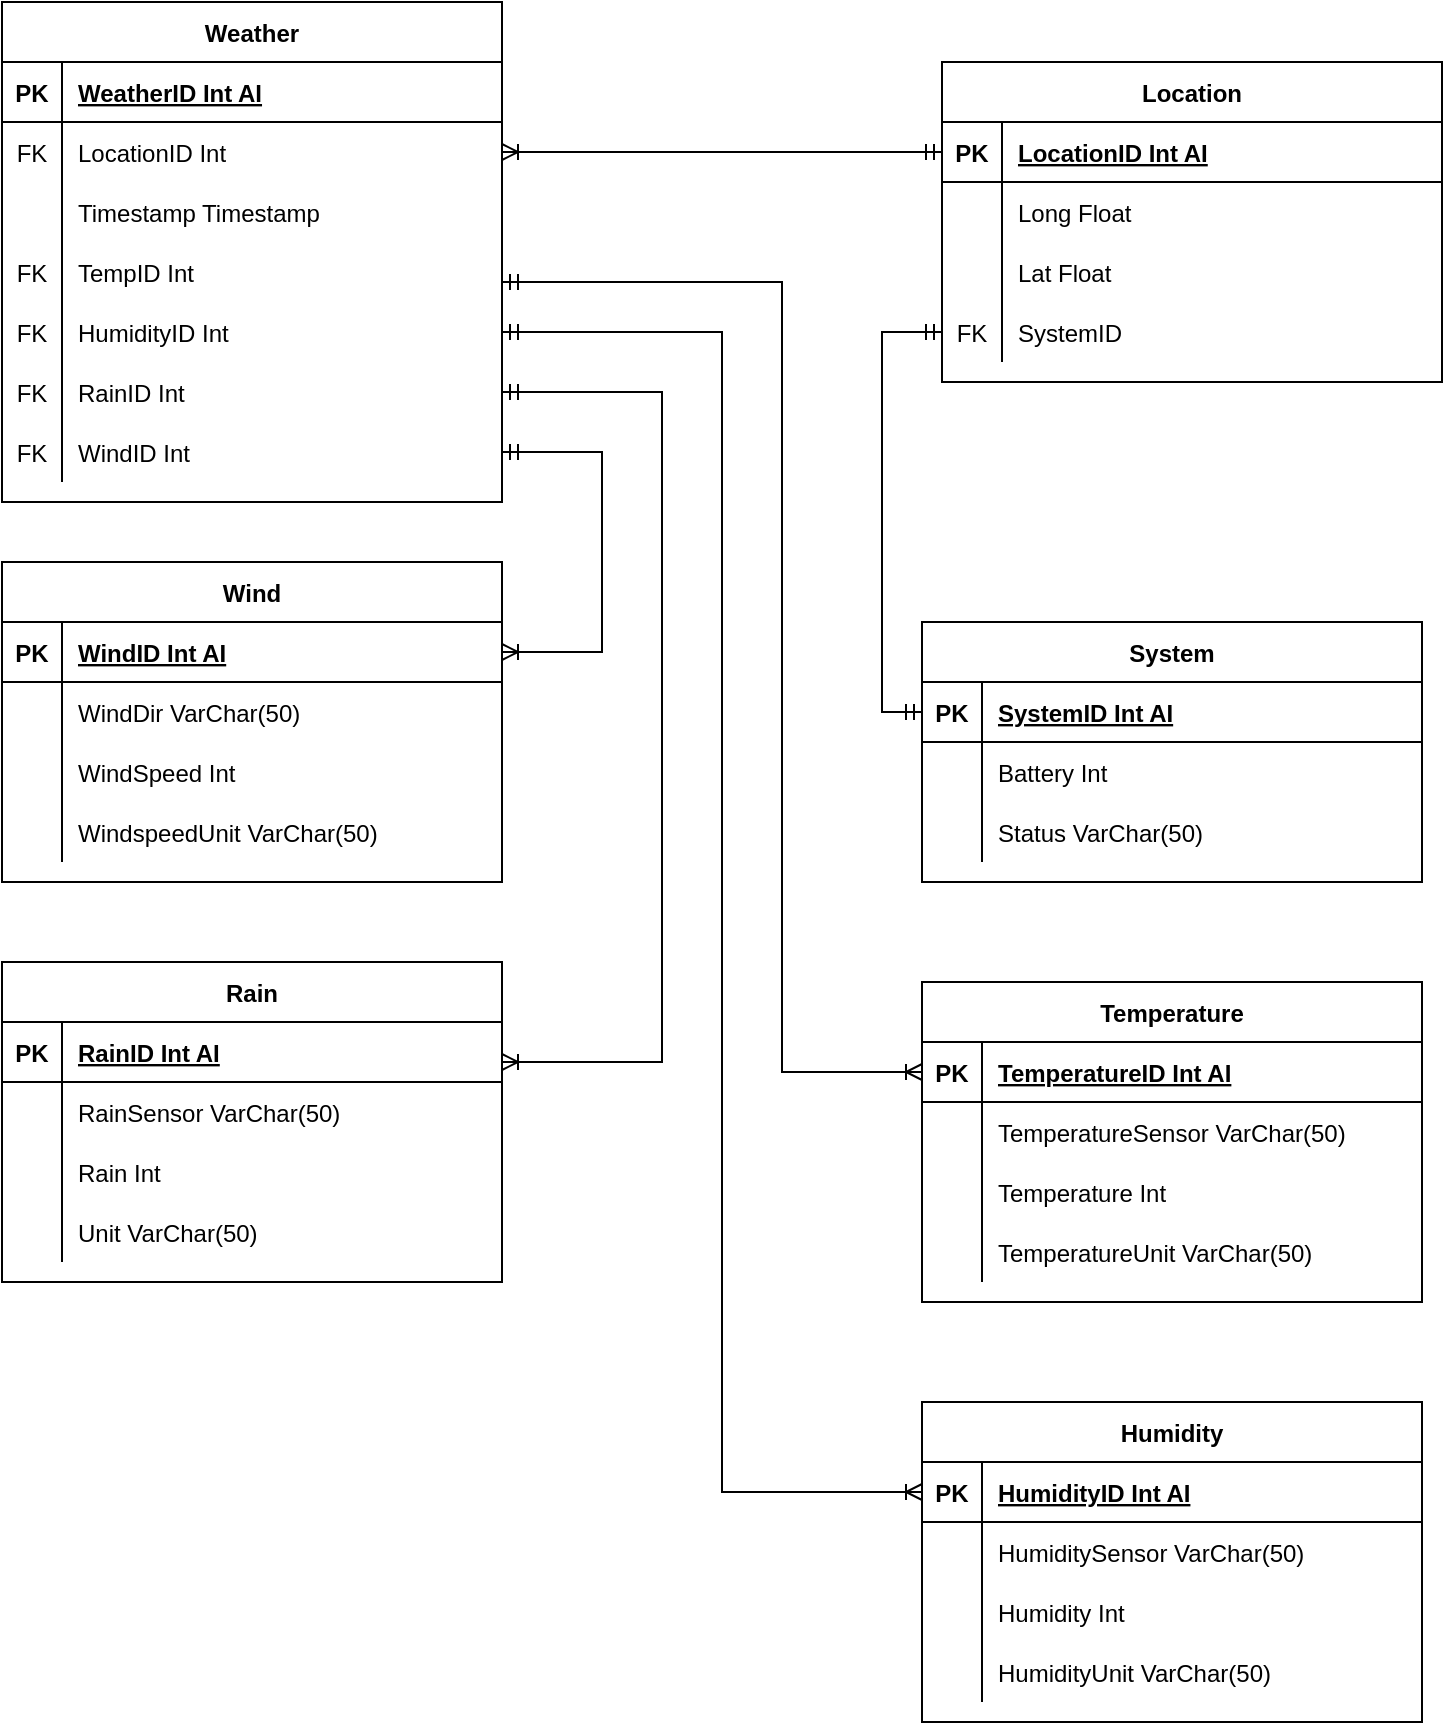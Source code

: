 <mxfile version="20.3.0" type="device"><diagram id="R2lEEEUBdFMjLlhIrx00" name="Page-1"><mxGraphModel dx="1106" dy="778" grid="1" gridSize="10" guides="1" tooltips="1" connect="1" arrows="1" fold="1" page="1" pageScale="1" pageWidth="850" pageHeight="1100" math="0" shadow="0" extFonts="Permanent Marker^https://fonts.googleapis.com/css?family=Permanent+Marker"><root><mxCell id="0"/><mxCell id="1" parent="0"/><mxCell id="PkNMrz5Moak-eaMBWYKP-92" value="" style="edgeStyle=orthogonalEdgeStyle;rounded=0;orthogonalLoop=1;jettySize=auto;html=1;startArrow=ERmandOne;startFill=0;endArrow=ERoneToMany;endFill=0;exitX=1;exitY=0.5;exitDx=0;exitDy=0;entryX=1;entryY=0.5;entryDx=0;entryDy=0;" edge="1" parent="1" source="PkNMrz5Moak-eaMBWYKP-32" target="PkNMrz5Moak-eaMBWYKP-68"><mxGeometry relative="1" as="geometry"><Array as="points"><mxPoint x="341" y="265"/><mxPoint x="341" y="365"/></Array></mxGeometry></mxCell><mxCell id="PkNMrz5Moak-eaMBWYKP-119" value="" style="edgeStyle=orthogonalEdgeStyle;rounded=0;orthogonalLoop=1;jettySize=auto;html=1;startArrow=ERmandOne;startFill=0;endArrow=ERoneToMany;endFill=0;exitX=1;exitY=0.5;exitDx=0;exitDy=0;" edge="1" parent="1" source="PkNMrz5Moak-eaMBWYKP-29" target="PkNMrz5Moak-eaMBWYKP-94"><mxGeometry relative="1" as="geometry"><Array as="points"><mxPoint x="371" y="235"/><mxPoint x="371" y="570"/></Array></mxGeometry></mxCell><mxCell id="PkNMrz5Moak-eaMBWYKP-148" value="" style="edgeStyle=orthogonalEdgeStyle;rounded=0;orthogonalLoop=1;jettySize=auto;html=1;startArrow=ERmandOne;startFill=0;endArrow=ERoneToMany;endFill=0;entryX=0;entryY=0.5;entryDx=0;entryDy=0;exitX=1;exitY=0.5;exitDx=0;exitDy=0;" edge="1" parent="1" source="PkNMrz5Moak-eaMBWYKP-26" target="PkNMrz5Moak-eaMBWYKP-124"><mxGeometry relative="1" as="geometry"><Array as="points"><mxPoint x="401" y="205"/><mxPoint x="401" y="785"/></Array></mxGeometry></mxCell><mxCell id="PkNMrz5Moak-eaMBWYKP-174" value="" style="edgeStyle=orthogonalEdgeStyle;rounded=0;orthogonalLoop=1;jettySize=auto;html=1;startArrow=ERmandOne;startFill=0;endArrow=ERoneToMany;endFill=0;entryX=0;entryY=0.5;entryDx=0;entryDy=0;" edge="1" parent="1" source="C-vyLk0tnHw3VtMMgP7b-23" target="PkNMrz5Moak-eaMBWYKP-150"><mxGeometry relative="1" as="geometry"><Array as="points"><mxPoint x="431" y="180"/><mxPoint x="431" y="575"/></Array></mxGeometry></mxCell><mxCell id="C-vyLk0tnHw3VtMMgP7b-23" value="Weather" style="shape=table;startSize=30;container=1;collapsible=1;childLayout=tableLayout;fixedRows=1;rowLines=0;fontStyle=1;align=center;resizeLast=1;" parent="1" vertex="1"><mxGeometry x="41" y="40" width="250" height="250" as="geometry"><mxRectangle x="120" y="120" width="90" height="30" as="alternateBounds"/></mxGeometry></mxCell><mxCell id="C-vyLk0tnHw3VtMMgP7b-24" value="" style="shape=partialRectangle;collapsible=0;dropTarget=0;pointerEvents=0;fillColor=none;points=[[0,0.5],[1,0.5]];portConstraint=eastwest;top=0;left=0;right=0;bottom=1;" parent="C-vyLk0tnHw3VtMMgP7b-23" vertex="1"><mxGeometry y="30" width="250" height="30" as="geometry"/></mxCell><mxCell id="C-vyLk0tnHw3VtMMgP7b-25" value="PK" style="shape=partialRectangle;overflow=hidden;connectable=0;fillColor=none;top=0;left=0;bottom=0;right=0;fontStyle=1;" parent="C-vyLk0tnHw3VtMMgP7b-24" vertex="1"><mxGeometry width="30" height="30" as="geometry"><mxRectangle width="30" height="30" as="alternateBounds"/></mxGeometry></mxCell><mxCell id="C-vyLk0tnHw3VtMMgP7b-26" value="WeatherID Int AI" style="shape=partialRectangle;overflow=hidden;connectable=0;fillColor=none;top=0;left=0;bottom=0;right=0;align=left;spacingLeft=6;fontStyle=5;" parent="C-vyLk0tnHw3VtMMgP7b-24" vertex="1"><mxGeometry x="30" width="220" height="30" as="geometry"><mxRectangle width="220" height="30" as="alternateBounds"/></mxGeometry></mxCell><mxCell id="C-vyLk0tnHw3VtMMgP7b-27" value="" style="shape=partialRectangle;collapsible=0;dropTarget=0;pointerEvents=0;fillColor=none;points=[[0,0.5],[1,0.5]];portConstraint=eastwest;top=0;left=0;right=0;bottom=0;" parent="C-vyLk0tnHw3VtMMgP7b-23" vertex="1"><mxGeometry y="60" width="250" height="30" as="geometry"/></mxCell><mxCell id="C-vyLk0tnHw3VtMMgP7b-28" value="FK" style="shape=partialRectangle;overflow=hidden;connectable=0;fillColor=none;top=0;left=0;bottom=0;right=0;" parent="C-vyLk0tnHw3VtMMgP7b-27" vertex="1"><mxGeometry width="30" height="30" as="geometry"><mxRectangle width="30" height="30" as="alternateBounds"/></mxGeometry></mxCell><mxCell id="C-vyLk0tnHw3VtMMgP7b-29" value="LocationID Int" style="shape=partialRectangle;overflow=hidden;connectable=0;fillColor=none;top=0;left=0;bottom=0;right=0;align=left;spacingLeft=6;" parent="C-vyLk0tnHw3VtMMgP7b-27" vertex="1"><mxGeometry x="30" width="220" height="30" as="geometry"><mxRectangle width="220" height="30" as="alternateBounds"/></mxGeometry></mxCell><mxCell id="PkNMrz5Moak-eaMBWYKP-20" style="shape=partialRectangle;collapsible=0;dropTarget=0;pointerEvents=0;fillColor=none;points=[[0,0.5],[1,0.5]];portConstraint=eastwest;top=0;left=0;right=0;bottom=0;" vertex="1" parent="C-vyLk0tnHw3VtMMgP7b-23"><mxGeometry y="90" width="250" height="30" as="geometry"/></mxCell><mxCell id="PkNMrz5Moak-eaMBWYKP-21" style="shape=partialRectangle;overflow=hidden;connectable=0;fillColor=none;top=0;left=0;bottom=0;right=0;" vertex="1" parent="PkNMrz5Moak-eaMBWYKP-20"><mxGeometry width="30" height="30" as="geometry"><mxRectangle width="30" height="30" as="alternateBounds"/></mxGeometry></mxCell><mxCell id="PkNMrz5Moak-eaMBWYKP-22" value="Timestamp Timestamp" style="shape=partialRectangle;overflow=hidden;connectable=0;fillColor=none;top=0;left=0;bottom=0;right=0;align=left;spacingLeft=6;" vertex="1" parent="PkNMrz5Moak-eaMBWYKP-20"><mxGeometry x="30" width="220" height="30" as="geometry"><mxRectangle width="220" height="30" as="alternateBounds"/></mxGeometry></mxCell><mxCell id="PkNMrz5Moak-eaMBWYKP-23" style="shape=partialRectangle;collapsible=0;dropTarget=0;pointerEvents=0;fillColor=none;points=[[0,0.5],[1,0.5]];portConstraint=eastwest;top=0;left=0;right=0;bottom=0;" vertex="1" parent="C-vyLk0tnHw3VtMMgP7b-23"><mxGeometry y="120" width="250" height="30" as="geometry"/></mxCell><mxCell id="PkNMrz5Moak-eaMBWYKP-24" value="FK" style="shape=partialRectangle;overflow=hidden;connectable=0;fillColor=none;top=0;left=0;bottom=0;right=0;" vertex="1" parent="PkNMrz5Moak-eaMBWYKP-23"><mxGeometry width="30" height="30" as="geometry"><mxRectangle width="30" height="30" as="alternateBounds"/></mxGeometry></mxCell><mxCell id="PkNMrz5Moak-eaMBWYKP-25" value="TempID Int" style="shape=partialRectangle;overflow=hidden;connectable=0;fillColor=none;top=0;left=0;bottom=0;right=0;align=left;spacingLeft=6;" vertex="1" parent="PkNMrz5Moak-eaMBWYKP-23"><mxGeometry x="30" width="220" height="30" as="geometry"><mxRectangle width="220" height="30" as="alternateBounds"/></mxGeometry></mxCell><mxCell id="PkNMrz5Moak-eaMBWYKP-26" style="shape=partialRectangle;collapsible=0;dropTarget=0;pointerEvents=0;fillColor=none;points=[[0,0.5],[1,0.5]];portConstraint=eastwest;top=0;left=0;right=0;bottom=0;" vertex="1" parent="C-vyLk0tnHw3VtMMgP7b-23"><mxGeometry y="150" width="250" height="30" as="geometry"/></mxCell><mxCell id="PkNMrz5Moak-eaMBWYKP-27" value="FK" style="shape=partialRectangle;overflow=hidden;connectable=0;fillColor=none;top=0;left=0;bottom=0;right=0;" vertex="1" parent="PkNMrz5Moak-eaMBWYKP-26"><mxGeometry width="30" height="30" as="geometry"><mxRectangle width="30" height="30" as="alternateBounds"/></mxGeometry></mxCell><mxCell id="PkNMrz5Moak-eaMBWYKP-28" value="HumidityID Int" style="shape=partialRectangle;overflow=hidden;connectable=0;fillColor=none;top=0;left=0;bottom=0;right=0;align=left;spacingLeft=6;" vertex="1" parent="PkNMrz5Moak-eaMBWYKP-26"><mxGeometry x="30" width="220" height="30" as="geometry"><mxRectangle width="220" height="30" as="alternateBounds"/></mxGeometry></mxCell><mxCell id="PkNMrz5Moak-eaMBWYKP-29" style="shape=partialRectangle;collapsible=0;dropTarget=0;pointerEvents=0;fillColor=none;points=[[0,0.5],[1,0.5]];portConstraint=eastwest;top=0;left=0;right=0;bottom=0;" vertex="1" parent="C-vyLk0tnHw3VtMMgP7b-23"><mxGeometry y="180" width="250" height="30" as="geometry"/></mxCell><mxCell id="PkNMrz5Moak-eaMBWYKP-30" value="FK" style="shape=partialRectangle;overflow=hidden;connectable=0;fillColor=none;top=0;left=0;bottom=0;right=0;" vertex="1" parent="PkNMrz5Moak-eaMBWYKP-29"><mxGeometry width="30" height="30" as="geometry"><mxRectangle width="30" height="30" as="alternateBounds"/></mxGeometry></mxCell><mxCell id="PkNMrz5Moak-eaMBWYKP-31" value="RainID Int" style="shape=partialRectangle;overflow=hidden;connectable=0;fillColor=none;top=0;left=0;bottom=0;right=0;align=left;spacingLeft=6;" vertex="1" parent="PkNMrz5Moak-eaMBWYKP-29"><mxGeometry x="30" width="220" height="30" as="geometry"><mxRectangle width="220" height="30" as="alternateBounds"/></mxGeometry></mxCell><mxCell id="PkNMrz5Moak-eaMBWYKP-32" style="shape=partialRectangle;collapsible=0;dropTarget=0;pointerEvents=0;fillColor=none;points=[[0,0.5],[1,0.5]];portConstraint=eastwest;top=0;left=0;right=0;bottom=0;" vertex="1" parent="C-vyLk0tnHw3VtMMgP7b-23"><mxGeometry y="210" width="250" height="30" as="geometry"/></mxCell><mxCell id="PkNMrz5Moak-eaMBWYKP-33" value="FK" style="shape=partialRectangle;overflow=hidden;connectable=0;fillColor=none;top=0;left=0;bottom=0;right=0;" vertex="1" parent="PkNMrz5Moak-eaMBWYKP-32"><mxGeometry width="30" height="30" as="geometry"><mxRectangle width="30" height="30" as="alternateBounds"/></mxGeometry></mxCell><mxCell id="PkNMrz5Moak-eaMBWYKP-34" value="WindID Int" style="shape=partialRectangle;overflow=hidden;connectable=0;fillColor=none;top=0;left=0;bottom=0;right=0;align=left;spacingLeft=6;" vertex="1" parent="PkNMrz5Moak-eaMBWYKP-32"><mxGeometry x="30" width="220" height="30" as="geometry"><mxRectangle width="220" height="30" as="alternateBounds"/></mxGeometry></mxCell><mxCell id="PkNMrz5Moak-eaMBWYKP-38" value="System" style="shape=table;startSize=30;container=1;collapsible=1;childLayout=tableLayout;fixedRows=1;rowLines=0;fontStyle=1;align=center;resizeLast=1;" vertex="1" parent="1"><mxGeometry x="501" y="350" width="250" height="130" as="geometry"><mxRectangle x="120" y="120" width="90" height="30" as="alternateBounds"/></mxGeometry></mxCell><mxCell id="PkNMrz5Moak-eaMBWYKP-39" value="" style="shape=partialRectangle;collapsible=0;dropTarget=0;pointerEvents=0;fillColor=none;points=[[0,0.5],[1,0.5]];portConstraint=eastwest;top=0;left=0;right=0;bottom=1;" vertex="1" parent="PkNMrz5Moak-eaMBWYKP-38"><mxGeometry y="30" width="250" height="30" as="geometry"/></mxCell><mxCell id="PkNMrz5Moak-eaMBWYKP-40" value="PK" style="shape=partialRectangle;overflow=hidden;connectable=0;fillColor=none;top=0;left=0;bottom=0;right=0;fontStyle=1;" vertex="1" parent="PkNMrz5Moak-eaMBWYKP-39"><mxGeometry width="30" height="30" as="geometry"><mxRectangle width="30" height="30" as="alternateBounds"/></mxGeometry></mxCell><mxCell id="PkNMrz5Moak-eaMBWYKP-41" value="SystemID Int AI" style="shape=partialRectangle;overflow=hidden;connectable=0;fillColor=none;top=0;left=0;bottom=0;right=0;align=left;spacingLeft=6;fontStyle=5;" vertex="1" parent="PkNMrz5Moak-eaMBWYKP-39"><mxGeometry x="30" width="220" height="30" as="geometry"><mxRectangle width="220" height="30" as="alternateBounds"/></mxGeometry></mxCell><mxCell id="PkNMrz5Moak-eaMBWYKP-42" value="" style="shape=partialRectangle;collapsible=0;dropTarget=0;pointerEvents=0;fillColor=none;points=[[0,0.5],[1,0.5]];portConstraint=eastwest;top=0;left=0;right=0;bottom=0;" vertex="1" parent="PkNMrz5Moak-eaMBWYKP-38"><mxGeometry y="60" width="250" height="30" as="geometry"/></mxCell><mxCell id="PkNMrz5Moak-eaMBWYKP-43" value="" style="shape=partialRectangle;overflow=hidden;connectable=0;fillColor=none;top=0;left=0;bottom=0;right=0;" vertex="1" parent="PkNMrz5Moak-eaMBWYKP-42"><mxGeometry width="30" height="30" as="geometry"><mxRectangle width="30" height="30" as="alternateBounds"/></mxGeometry></mxCell><mxCell id="PkNMrz5Moak-eaMBWYKP-44" value="Battery Int" style="shape=partialRectangle;overflow=hidden;connectable=0;fillColor=none;top=0;left=0;bottom=0;right=0;align=left;spacingLeft=6;" vertex="1" parent="PkNMrz5Moak-eaMBWYKP-42"><mxGeometry x="30" width="220" height="30" as="geometry"><mxRectangle width="220" height="30" as="alternateBounds"/></mxGeometry></mxCell><mxCell id="PkNMrz5Moak-eaMBWYKP-45" style="shape=partialRectangle;collapsible=0;dropTarget=0;pointerEvents=0;fillColor=none;points=[[0,0.5],[1,0.5]];portConstraint=eastwest;top=0;left=0;right=0;bottom=0;" vertex="1" parent="PkNMrz5Moak-eaMBWYKP-38"><mxGeometry y="90" width="250" height="30" as="geometry"/></mxCell><mxCell id="PkNMrz5Moak-eaMBWYKP-46" style="shape=partialRectangle;overflow=hidden;connectable=0;fillColor=none;top=0;left=0;bottom=0;right=0;" vertex="1" parent="PkNMrz5Moak-eaMBWYKP-45"><mxGeometry width="30" height="30" as="geometry"><mxRectangle width="30" height="30" as="alternateBounds"/></mxGeometry></mxCell><mxCell id="PkNMrz5Moak-eaMBWYKP-47" value="Status VarChar(50)" style="shape=partialRectangle;overflow=hidden;connectable=0;fillColor=none;top=0;left=0;bottom=0;right=0;align=left;spacingLeft=6;" vertex="1" parent="PkNMrz5Moak-eaMBWYKP-45"><mxGeometry x="30" width="220" height="30" as="geometry"><mxRectangle width="220" height="30" as="alternateBounds"/></mxGeometry></mxCell><mxCell id="PkNMrz5Moak-eaMBWYKP-67" value="Wind" style="shape=table;startSize=30;container=1;collapsible=1;childLayout=tableLayout;fixedRows=1;rowLines=0;fontStyle=1;align=center;resizeLast=1;" vertex="1" parent="1"><mxGeometry x="41" y="320" width="250" height="160" as="geometry"><mxRectangle x="120" y="120" width="90" height="30" as="alternateBounds"/></mxGeometry></mxCell><mxCell id="PkNMrz5Moak-eaMBWYKP-68" value="" style="shape=partialRectangle;collapsible=0;dropTarget=0;pointerEvents=0;fillColor=none;points=[[0,0.5],[1,0.5]];portConstraint=eastwest;top=0;left=0;right=0;bottom=1;" vertex="1" parent="PkNMrz5Moak-eaMBWYKP-67"><mxGeometry y="30" width="250" height="30" as="geometry"/></mxCell><mxCell id="PkNMrz5Moak-eaMBWYKP-69" value="PK" style="shape=partialRectangle;overflow=hidden;connectable=0;fillColor=none;top=0;left=0;bottom=0;right=0;fontStyle=1;" vertex="1" parent="PkNMrz5Moak-eaMBWYKP-68"><mxGeometry width="30" height="30" as="geometry"><mxRectangle width="30" height="30" as="alternateBounds"/></mxGeometry></mxCell><mxCell id="PkNMrz5Moak-eaMBWYKP-70" value="WindID Int AI" style="shape=partialRectangle;overflow=hidden;connectable=0;fillColor=none;top=0;left=0;bottom=0;right=0;align=left;spacingLeft=6;fontStyle=5;" vertex="1" parent="PkNMrz5Moak-eaMBWYKP-68"><mxGeometry x="30" width="220" height="30" as="geometry"><mxRectangle width="220" height="30" as="alternateBounds"/></mxGeometry></mxCell><mxCell id="PkNMrz5Moak-eaMBWYKP-71" value="" style="shape=partialRectangle;collapsible=0;dropTarget=0;pointerEvents=0;fillColor=none;points=[[0,0.5],[1,0.5]];portConstraint=eastwest;top=0;left=0;right=0;bottom=0;" vertex="1" parent="PkNMrz5Moak-eaMBWYKP-67"><mxGeometry y="60" width="250" height="30" as="geometry"/></mxCell><mxCell id="PkNMrz5Moak-eaMBWYKP-72" value="" style="shape=partialRectangle;overflow=hidden;connectable=0;fillColor=none;top=0;left=0;bottom=0;right=0;" vertex="1" parent="PkNMrz5Moak-eaMBWYKP-71"><mxGeometry width="30" height="30" as="geometry"><mxRectangle width="30" height="30" as="alternateBounds"/></mxGeometry></mxCell><mxCell id="PkNMrz5Moak-eaMBWYKP-73" value="WindDir VarChar(50)" style="shape=partialRectangle;overflow=hidden;connectable=0;fillColor=none;top=0;left=0;bottom=0;right=0;align=left;spacingLeft=6;" vertex="1" parent="PkNMrz5Moak-eaMBWYKP-71"><mxGeometry x="30" width="220" height="30" as="geometry"><mxRectangle width="220" height="30" as="alternateBounds"/></mxGeometry></mxCell><mxCell id="PkNMrz5Moak-eaMBWYKP-74" style="shape=partialRectangle;collapsible=0;dropTarget=0;pointerEvents=0;fillColor=none;points=[[0,0.5],[1,0.5]];portConstraint=eastwest;top=0;left=0;right=0;bottom=0;" vertex="1" parent="PkNMrz5Moak-eaMBWYKP-67"><mxGeometry y="90" width="250" height="30" as="geometry"/></mxCell><mxCell id="PkNMrz5Moak-eaMBWYKP-75" style="shape=partialRectangle;overflow=hidden;connectable=0;fillColor=none;top=0;left=0;bottom=0;right=0;" vertex="1" parent="PkNMrz5Moak-eaMBWYKP-74"><mxGeometry width="30" height="30" as="geometry"><mxRectangle width="30" height="30" as="alternateBounds"/></mxGeometry></mxCell><mxCell id="PkNMrz5Moak-eaMBWYKP-76" value="WindSpeed Int" style="shape=partialRectangle;overflow=hidden;connectable=0;fillColor=none;top=0;left=0;bottom=0;right=0;align=left;spacingLeft=6;" vertex="1" parent="PkNMrz5Moak-eaMBWYKP-74"><mxGeometry x="30" width="220" height="30" as="geometry"><mxRectangle width="220" height="30" as="alternateBounds"/></mxGeometry></mxCell><mxCell id="PkNMrz5Moak-eaMBWYKP-77" style="shape=partialRectangle;collapsible=0;dropTarget=0;pointerEvents=0;fillColor=none;points=[[0,0.5],[1,0.5]];portConstraint=eastwest;top=0;left=0;right=0;bottom=0;" vertex="1" parent="PkNMrz5Moak-eaMBWYKP-67"><mxGeometry y="120" width="250" height="30" as="geometry"/></mxCell><mxCell id="PkNMrz5Moak-eaMBWYKP-78" value="" style="shape=partialRectangle;overflow=hidden;connectable=0;fillColor=none;top=0;left=0;bottom=0;right=0;" vertex="1" parent="PkNMrz5Moak-eaMBWYKP-77"><mxGeometry width="30" height="30" as="geometry"><mxRectangle width="30" height="30" as="alternateBounds"/></mxGeometry></mxCell><mxCell id="PkNMrz5Moak-eaMBWYKP-79" value="WindspeedUnit VarChar(50)" style="shape=partialRectangle;overflow=hidden;connectable=0;fillColor=none;top=0;left=0;bottom=0;right=0;align=left;spacingLeft=6;" vertex="1" parent="PkNMrz5Moak-eaMBWYKP-77"><mxGeometry x="30" width="220" height="30" as="geometry"><mxRectangle width="220" height="30" as="alternateBounds"/></mxGeometry></mxCell><mxCell id="PkNMrz5Moak-eaMBWYKP-94" value="Rain" style="shape=table;startSize=30;container=1;collapsible=1;childLayout=tableLayout;fixedRows=1;rowLines=0;fontStyle=1;align=center;resizeLast=1;" vertex="1" parent="1"><mxGeometry x="41" y="520" width="250" height="160" as="geometry"><mxRectangle x="120" y="120" width="90" height="30" as="alternateBounds"/></mxGeometry></mxCell><mxCell id="PkNMrz5Moak-eaMBWYKP-95" value="" style="shape=partialRectangle;collapsible=0;dropTarget=0;pointerEvents=0;fillColor=none;points=[[0,0.5],[1,0.5]];portConstraint=eastwest;top=0;left=0;right=0;bottom=1;" vertex="1" parent="PkNMrz5Moak-eaMBWYKP-94"><mxGeometry y="30" width="250" height="30" as="geometry"/></mxCell><mxCell id="PkNMrz5Moak-eaMBWYKP-96" value="PK" style="shape=partialRectangle;overflow=hidden;connectable=0;fillColor=none;top=0;left=0;bottom=0;right=0;fontStyle=1;" vertex="1" parent="PkNMrz5Moak-eaMBWYKP-95"><mxGeometry width="30" height="30" as="geometry"><mxRectangle width="30" height="30" as="alternateBounds"/></mxGeometry></mxCell><mxCell id="PkNMrz5Moak-eaMBWYKP-97" value="RainID Int AI" style="shape=partialRectangle;overflow=hidden;connectable=0;fillColor=none;top=0;left=0;bottom=0;right=0;align=left;spacingLeft=6;fontStyle=5;" vertex="1" parent="PkNMrz5Moak-eaMBWYKP-95"><mxGeometry x="30" width="220" height="30" as="geometry"><mxRectangle width="220" height="30" as="alternateBounds"/></mxGeometry></mxCell><mxCell id="PkNMrz5Moak-eaMBWYKP-98" value="" style="shape=partialRectangle;collapsible=0;dropTarget=0;pointerEvents=0;fillColor=none;points=[[0,0.5],[1,0.5]];portConstraint=eastwest;top=0;left=0;right=0;bottom=0;" vertex="1" parent="PkNMrz5Moak-eaMBWYKP-94"><mxGeometry y="60" width="250" height="30" as="geometry"/></mxCell><mxCell id="PkNMrz5Moak-eaMBWYKP-99" value="" style="shape=partialRectangle;overflow=hidden;connectable=0;fillColor=none;top=0;left=0;bottom=0;right=0;" vertex="1" parent="PkNMrz5Moak-eaMBWYKP-98"><mxGeometry width="30" height="30" as="geometry"><mxRectangle width="30" height="30" as="alternateBounds"/></mxGeometry></mxCell><mxCell id="PkNMrz5Moak-eaMBWYKP-100" value="RainSensor VarChar(50)" style="shape=partialRectangle;overflow=hidden;connectable=0;fillColor=none;top=0;left=0;bottom=0;right=0;align=left;spacingLeft=6;" vertex="1" parent="PkNMrz5Moak-eaMBWYKP-98"><mxGeometry x="30" width="220" height="30" as="geometry"><mxRectangle width="220" height="30" as="alternateBounds"/></mxGeometry></mxCell><mxCell id="PkNMrz5Moak-eaMBWYKP-101" style="shape=partialRectangle;collapsible=0;dropTarget=0;pointerEvents=0;fillColor=none;points=[[0,0.5],[1,0.5]];portConstraint=eastwest;top=0;left=0;right=0;bottom=0;" vertex="1" parent="PkNMrz5Moak-eaMBWYKP-94"><mxGeometry y="90" width="250" height="30" as="geometry"/></mxCell><mxCell id="PkNMrz5Moak-eaMBWYKP-102" style="shape=partialRectangle;overflow=hidden;connectable=0;fillColor=none;top=0;left=0;bottom=0;right=0;" vertex="1" parent="PkNMrz5Moak-eaMBWYKP-101"><mxGeometry width="30" height="30" as="geometry"><mxRectangle width="30" height="30" as="alternateBounds"/></mxGeometry></mxCell><mxCell id="PkNMrz5Moak-eaMBWYKP-103" value="Rain Int" style="shape=partialRectangle;overflow=hidden;connectable=0;fillColor=none;top=0;left=0;bottom=0;right=0;align=left;spacingLeft=6;" vertex="1" parent="PkNMrz5Moak-eaMBWYKP-101"><mxGeometry x="30" width="220" height="30" as="geometry"><mxRectangle width="220" height="30" as="alternateBounds"/></mxGeometry></mxCell><mxCell id="PkNMrz5Moak-eaMBWYKP-120" style="shape=partialRectangle;collapsible=0;dropTarget=0;pointerEvents=0;fillColor=none;points=[[0,0.5],[1,0.5]];portConstraint=eastwest;top=0;left=0;right=0;bottom=0;" vertex="1" parent="PkNMrz5Moak-eaMBWYKP-94"><mxGeometry y="120" width="250" height="30" as="geometry"/></mxCell><mxCell id="PkNMrz5Moak-eaMBWYKP-121" style="shape=partialRectangle;overflow=hidden;connectable=0;fillColor=none;top=0;left=0;bottom=0;right=0;" vertex="1" parent="PkNMrz5Moak-eaMBWYKP-120"><mxGeometry width="30" height="30" as="geometry"><mxRectangle width="30" height="30" as="alternateBounds"/></mxGeometry></mxCell><mxCell id="PkNMrz5Moak-eaMBWYKP-122" value="Unit VarChar(50)" style="shape=partialRectangle;overflow=hidden;connectable=0;fillColor=none;top=0;left=0;bottom=0;right=0;align=left;spacingLeft=6;" vertex="1" parent="PkNMrz5Moak-eaMBWYKP-120"><mxGeometry x="30" width="220" height="30" as="geometry"><mxRectangle width="220" height="30" as="alternateBounds"/></mxGeometry></mxCell><mxCell id="PkNMrz5Moak-eaMBWYKP-123" value="Humidity" style="shape=table;startSize=30;container=1;collapsible=1;childLayout=tableLayout;fixedRows=1;rowLines=0;fontStyle=1;align=center;resizeLast=1;" vertex="1" parent="1"><mxGeometry x="501" y="740" width="250" height="160" as="geometry"><mxRectangle x="120" y="120" width="90" height="30" as="alternateBounds"/></mxGeometry></mxCell><mxCell id="PkNMrz5Moak-eaMBWYKP-124" value="" style="shape=partialRectangle;collapsible=0;dropTarget=0;pointerEvents=0;fillColor=none;points=[[0,0.5],[1,0.5]];portConstraint=eastwest;top=0;left=0;right=0;bottom=1;" vertex="1" parent="PkNMrz5Moak-eaMBWYKP-123"><mxGeometry y="30" width="250" height="30" as="geometry"/></mxCell><mxCell id="PkNMrz5Moak-eaMBWYKP-125" value="PK" style="shape=partialRectangle;overflow=hidden;connectable=0;fillColor=none;top=0;left=0;bottom=0;right=0;fontStyle=1;" vertex="1" parent="PkNMrz5Moak-eaMBWYKP-124"><mxGeometry width="30" height="30" as="geometry"><mxRectangle width="30" height="30" as="alternateBounds"/></mxGeometry></mxCell><mxCell id="PkNMrz5Moak-eaMBWYKP-126" value="HumidityID Int AI" style="shape=partialRectangle;overflow=hidden;connectable=0;fillColor=none;top=0;left=0;bottom=0;right=0;align=left;spacingLeft=6;fontStyle=5;" vertex="1" parent="PkNMrz5Moak-eaMBWYKP-124"><mxGeometry x="30" width="220" height="30" as="geometry"><mxRectangle width="220" height="30" as="alternateBounds"/></mxGeometry></mxCell><mxCell id="PkNMrz5Moak-eaMBWYKP-127" value="" style="shape=partialRectangle;collapsible=0;dropTarget=0;pointerEvents=0;fillColor=none;points=[[0,0.5],[1,0.5]];portConstraint=eastwest;top=0;left=0;right=0;bottom=0;" vertex="1" parent="PkNMrz5Moak-eaMBWYKP-123"><mxGeometry y="60" width="250" height="30" as="geometry"/></mxCell><mxCell id="PkNMrz5Moak-eaMBWYKP-128" value="" style="shape=partialRectangle;overflow=hidden;connectable=0;fillColor=none;top=0;left=0;bottom=0;right=0;" vertex="1" parent="PkNMrz5Moak-eaMBWYKP-127"><mxGeometry width="30" height="30" as="geometry"><mxRectangle width="30" height="30" as="alternateBounds"/></mxGeometry></mxCell><mxCell id="PkNMrz5Moak-eaMBWYKP-129" value="HumiditySensor VarChar(50)" style="shape=partialRectangle;overflow=hidden;connectable=0;fillColor=none;top=0;left=0;bottom=0;right=0;align=left;spacingLeft=6;" vertex="1" parent="PkNMrz5Moak-eaMBWYKP-127"><mxGeometry x="30" width="220" height="30" as="geometry"><mxRectangle width="220" height="30" as="alternateBounds"/></mxGeometry></mxCell><mxCell id="PkNMrz5Moak-eaMBWYKP-130" style="shape=partialRectangle;collapsible=0;dropTarget=0;pointerEvents=0;fillColor=none;points=[[0,0.5],[1,0.5]];portConstraint=eastwest;top=0;left=0;right=0;bottom=0;" vertex="1" parent="PkNMrz5Moak-eaMBWYKP-123"><mxGeometry y="90" width="250" height="30" as="geometry"/></mxCell><mxCell id="PkNMrz5Moak-eaMBWYKP-131" style="shape=partialRectangle;overflow=hidden;connectable=0;fillColor=none;top=0;left=0;bottom=0;right=0;" vertex="1" parent="PkNMrz5Moak-eaMBWYKP-130"><mxGeometry width="30" height="30" as="geometry"><mxRectangle width="30" height="30" as="alternateBounds"/></mxGeometry></mxCell><mxCell id="PkNMrz5Moak-eaMBWYKP-132" value="Humidity Int" style="shape=partialRectangle;overflow=hidden;connectable=0;fillColor=none;top=0;left=0;bottom=0;right=0;align=left;spacingLeft=6;" vertex="1" parent="PkNMrz5Moak-eaMBWYKP-130"><mxGeometry x="30" width="220" height="30" as="geometry"><mxRectangle width="220" height="30" as="alternateBounds"/></mxGeometry></mxCell><mxCell id="PkNMrz5Moak-eaMBWYKP-133" style="shape=partialRectangle;collapsible=0;dropTarget=0;pointerEvents=0;fillColor=none;points=[[0,0.5],[1,0.5]];portConstraint=eastwest;top=0;left=0;right=0;bottom=0;" vertex="1" parent="PkNMrz5Moak-eaMBWYKP-123"><mxGeometry y="120" width="250" height="30" as="geometry"/></mxCell><mxCell id="PkNMrz5Moak-eaMBWYKP-134" value="" style="shape=partialRectangle;overflow=hidden;connectable=0;fillColor=none;top=0;left=0;bottom=0;right=0;" vertex="1" parent="PkNMrz5Moak-eaMBWYKP-133"><mxGeometry width="30" height="30" as="geometry"><mxRectangle width="30" height="30" as="alternateBounds"/></mxGeometry></mxCell><mxCell id="PkNMrz5Moak-eaMBWYKP-135" value="HumidityUnit VarChar(50)" style="shape=partialRectangle;overflow=hidden;connectable=0;fillColor=none;top=0;left=0;bottom=0;right=0;align=left;spacingLeft=6;" vertex="1" parent="PkNMrz5Moak-eaMBWYKP-133"><mxGeometry x="30" width="220" height="30" as="geometry"><mxRectangle width="220" height="30" as="alternateBounds"/></mxGeometry></mxCell><mxCell id="PkNMrz5Moak-eaMBWYKP-149" value="Temperature" style="shape=table;startSize=30;container=1;collapsible=1;childLayout=tableLayout;fixedRows=1;rowLines=0;fontStyle=1;align=center;resizeLast=1;" vertex="1" parent="1"><mxGeometry x="501" y="530" width="250" height="160" as="geometry"><mxRectangle x="120" y="120" width="90" height="30" as="alternateBounds"/></mxGeometry></mxCell><mxCell id="PkNMrz5Moak-eaMBWYKP-150" value="" style="shape=partialRectangle;collapsible=0;dropTarget=0;pointerEvents=0;fillColor=none;points=[[0,0.5],[1,0.5]];portConstraint=eastwest;top=0;left=0;right=0;bottom=1;" vertex="1" parent="PkNMrz5Moak-eaMBWYKP-149"><mxGeometry y="30" width="250" height="30" as="geometry"/></mxCell><mxCell id="PkNMrz5Moak-eaMBWYKP-151" value="PK" style="shape=partialRectangle;overflow=hidden;connectable=0;fillColor=none;top=0;left=0;bottom=0;right=0;fontStyle=1;" vertex="1" parent="PkNMrz5Moak-eaMBWYKP-150"><mxGeometry width="30" height="30" as="geometry"><mxRectangle width="30" height="30" as="alternateBounds"/></mxGeometry></mxCell><mxCell id="PkNMrz5Moak-eaMBWYKP-152" value="TemperatureID Int AI" style="shape=partialRectangle;overflow=hidden;connectable=0;fillColor=none;top=0;left=0;bottom=0;right=0;align=left;spacingLeft=6;fontStyle=5;" vertex="1" parent="PkNMrz5Moak-eaMBWYKP-150"><mxGeometry x="30" width="220" height="30" as="geometry"><mxRectangle width="220" height="30" as="alternateBounds"/></mxGeometry></mxCell><mxCell id="PkNMrz5Moak-eaMBWYKP-153" value="" style="shape=partialRectangle;collapsible=0;dropTarget=0;pointerEvents=0;fillColor=none;points=[[0,0.5],[1,0.5]];portConstraint=eastwest;top=0;left=0;right=0;bottom=0;" vertex="1" parent="PkNMrz5Moak-eaMBWYKP-149"><mxGeometry y="60" width="250" height="30" as="geometry"/></mxCell><mxCell id="PkNMrz5Moak-eaMBWYKP-154" value="" style="shape=partialRectangle;overflow=hidden;connectable=0;fillColor=none;top=0;left=0;bottom=0;right=0;" vertex="1" parent="PkNMrz5Moak-eaMBWYKP-153"><mxGeometry width="30" height="30" as="geometry"><mxRectangle width="30" height="30" as="alternateBounds"/></mxGeometry></mxCell><mxCell id="PkNMrz5Moak-eaMBWYKP-155" value="TemperatureSensor VarChar(50)" style="shape=partialRectangle;overflow=hidden;connectable=0;fillColor=none;top=0;left=0;bottom=0;right=0;align=left;spacingLeft=6;" vertex="1" parent="PkNMrz5Moak-eaMBWYKP-153"><mxGeometry x="30" width="220" height="30" as="geometry"><mxRectangle width="220" height="30" as="alternateBounds"/></mxGeometry></mxCell><mxCell id="PkNMrz5Moak-eaMBWYKP-156" style="shape=partialRectangle;collapsible=0;dropTarget=0;pointerEvents=0;fillColor=none;points=[[0,0.5],[1,0.5]];portConstraint=eastwest;top=0;left=0;right=0;bottom=0;" vertex="1" parent="PkNMrz5Moak-eaMBWYKP-149"><mxGeometry y="90" width="250" height="30" as="geometry"/></mxCell><mxCell id="PkNMrz5Moak-eaMBWYKP-157" style="shape=partialRectangle;overflow=hidden;connectable=0;fillColor=none;top=0;left=0;bottom=0;right=0;" vertex="1" parent="PkNMrz5Moak-eaMBWYKP-156"><mxGeometry width="30" height="30" as="geometry"><mxRectangle width="30" height="30" as="alternateBounds"/></mxGeometry></mxCell><mxCell id="PkNMrz5Moak-eaMBWYKP-158" value="Temperature Int" style="shape=partialRectangle;overflow=hidden;connectable=0;fillColor=none;top=0;left=0;bottom=0;right=0;align=left;spacingLeft=6;" vertex="1" parent="PkNMrz5Moak-eaMBWYKP-156"><mxGeometry x="30" width="220" height="30" as="geometry"><mxRectangle width="220" height="30" as="alternateBounds"/></mxGeometry></mxCell><mxCell id="PkNMrz5Moak-eaMBWYKP-159" style="shape=partialRectangle;collapsible=0;dropTarget=0;pointerEvents=0;fillColor=none;points=[[0,0.5],[1,0.5]];portConstraint=eastwest;top=0;left=0;right=0;bottom=0;" vertex="1" parent="PkNMrz5Moak-eaMBWYKP-149"><mxGeometry y="120" width="250" height="30" as="geometry"/></mxCell><mxCell id="PkNMrz5Moak-eaMBWYKP-160" value="" style="shape=partialRectangle;overflow=hidden;connectable=0;fillColor=none;top=0;left=0;bottom=0;right=0;" vertex="1" parent="PkNMrz5Moak-eaMBWYKP-159"><mxGeometry width="30" height="30" as="geometry"><mxRectangle width="30" height="30" as="alternateBounds"/></mxGeometry></mxCell><mxCell id="PkNMrz5Moak-eaMBWYKP-161" value="TemperatureUnit VarChar(50)" style="shape=partialRectangle;overflow=hidden;connectable=0;fillColor=none;top=0;left=0;bottom=0;right=0;align=left;spacingLeft=6;" vertex="1" parent="PkNMrz5Moak-eaMBWYKP-159"><mxGeometry x="30" width="220" height="30" as="geometry"><mxRectangle width="220" height="30" as="alternateBounds"/></mxGeometry></mxCell><mxCell id="PkNMrz5Moak-eaMBWYKP-175" value="Location" style="shape=table;startSize=30;container=1;collapsible=1;childLayout=tableLayout;fixedRows=1;rowLines=0;fontStyle=1;align=center;resizeLast=1;" vertex="1" parent="1"><mxGeometry x="511" y="70" width="250" height="160" as="geometry"><mxRectangle x="120" y="120" width="90" height="30" as="alternateBounds"/></mxGeometry></mxCell><mxCell id="PkNMrz5Moak-eaMBWYKP-176" value="" style="shape=partialRectangle;collapsible=0;dropTarget=0;pointerEvents=0;fillColor=none;points=[[0,0.5],[1,0.5]];portConstraint=eastwest;top=0;left=0;right=0;bottom=1;" vertex="1" parent="PkNMrz5Moak-eaMBWYKP-175"><mxGeometry y="30" width="250" height="30" as="geometry"/></mxCell><mxCell id="PkNMrz5Moak-eaMBWYKP-177" value="PK" style="shape=partialRectangle;overflow=hidden;connectable=0;fillColor=none;top=0;left=0;bottom=0;right=0;fontStyle=1;" vertex="1" parent="PkNMrz5Moak-eaMBWYKP-176"><mxGeometry width="30" height="30" as="geometry"><mxRectangle width="30" height="30" as="alternateBounds"/></mxGeometry></mxCell><mxCell id="PkNMrz5Moak-eaMBWYKP-178" value="LocationID Int AI" style="shape=partialRectangle;overflow=hidden;connectable=0;fillColor=none;top=0;left=0;bottom=0;right=0;align=left;spacingLeft=6;fontStyle=5;" vertex="1" parent="PkNMrz5Moak-eaMBWYKP-176"><mxGeometry x="30" width="220" height="30" as="geometry"><mxRectangle width="220" height="30" as="alternateBounds"/></mxGeometry></mxCell><mxCell id="PkNMrz5Moak-eaMBWYKP-179" value="" style="shape=partialRectangle;collapsible=0;dropTarget=0;pointerEvents=0;fillColor=none;points=[[0,0.5],[1,0.5]];portConstraint=eastwest;top=0;left=0;right=0;bottom=0;" vertex="1" parent="PkNMrz5Moak-eaMBWYKP-175"><mxGeometry y="60" width="250" height="30" as="geometry"/></mxCell><mxCell id="PkNMrz5Moak-eaMBWYKP-180" value="" style="shape=partialRectangle;overflow=hidden;connectable=0;fillColor=none;top=0;left=0;bottom=0;right=0;" vertex="1" parent="PkNMrz5Moak-eaMBWYKP-179"><mxGeometry width="30" height="30" as="geometry"><mxRectangle width="30" height="30" as="alternateBounds"/></mxGeometry></mxCell><mxCell id="PkNMrz5Moak-eaMBWYKP-181" value="Long Float" style="shape=partialRectangle;overflow=hidden;connectable=0;fillColor=none;top=0;left=0;bottom=0;right=0;align=left;spacingLeft=6;" vertex="1" parent="PkNMrz5Moak-eaMBWYKP-179"><mxGeometry x="30" width="220" height="30" as="geometry"><mxRectangle width="220" height="30" as="alternateBounds"/></mxGeometry></mxCell><mxCell id="PkNMrz5Moak-eaMBWYKP-182" style="shape=partialRectangle;collapsible=0;dropTarget=0;pointerEvents=0;fillColor=none;points=[[0,0.5],[1,0.5]];portConstraint=eastwest;top=0;left=0;right=0;bottom=0;" vertex="1" parent="PkNMrz5Moak-eaMBWYKP-175"><mxGeometry y="90" width="250" height="30" as="geometry"/></mxCell><mxCell id="PkNMrz5Moak-eaMBWYKP-183" style="shape=partialRectangle;overflow=hidden;connectable=0;fillColor=none;top=0;left=0;bottom=0;right=0;" vertex="1" parent="PkNMrz5Moak-eaMBWYKP-182"><mxGeometry width="30" height="30" as="geometry"><mxRectangle width="30" height="30" as="alternateBounds"/></mxGeometry></mxCell><mxCell id="PkNMrz5Moak-eaMBWYKP-184" value="Lat Float" style="shape=partialRectangle;overflow=hidden;connectable=0;fillColor=none;top=0;left=0;bottom=0;right=0;align=left;spacingLeft=6;" vertex="1" parent="PkNMrz5Moak-eaMBWYKP-182"><mxGeometry x="30" width="220" height="30" as="geometry"><mxRectangle width="220" height="30" as="alternateBounds"/></mxGeometry></mxCell><mxCell id="PkNMrz5Moak-eaMBWYKP-204" style="shape=partialRectangle;collapsible=0;dropTarget=0;pointerEvents=0;fillColor=none;points=[[0,0.5],[1,0.5]];portConstraint=eastwest;top=0;left=0;right=0;bottom=0;" vertex="1" parent="PkNMrz5Moak-eaMBWYKP-175"><mxGeometry y="120" width="250" height="30" as="geometry"/></mxCell><mxCell id="PkNMrz5Moak-eaMBWYKP-205" value="FK" style="shape=partialRectangle;overflow=hidden;connectable=0;fillColor=none;top=0;left=0;bottom=0;right=0;" vertex="1" parent="PkNMrz5Moak-eaMBWYKP-204"><mxGeometry width="30" height="30" as="geometry"><mxRectangle width="30" height="30" as="alternateBounds"/></mxGeometry></mxCell><mxCell id="PkNMrz5Moak-eaMBWYKP-206" value="SystemID" style="shape=partialRectangle;overflow=hidden;connectable=0;fillColor=none;top=0;left=0;bottom=0;right=0;align=left;spacingLeft=6;" vertex="1" parent="PkNMrz5Moak-eaMBWYKP-204"><mxGeometry x="30" width="220" height="30" as="geometry"><mxRectangle width="220" height="30" as="alternateBounds"/></mxGeometry></mxCell><mxCell id="PkNMrz5Moak-eaMBWYKP-200" value="" style="edgeStyle=orthogonalEdgeStyle;rounded=0;orthogonalLoop=1;jettySize=auto;html=1;startArrow=ERmandOne;startFill=0;endArrow=ERoneToMany;endFill=0;exitX=0;exitY=0.5;exitDx=0;exitDy=0;entryX=1;entryY=0.5;entryDx=0;entryDy=0;" edge="1" parent="1" source="PkNMrz5Moak-eaMBWYKP-176" target="C-vyLk0tnHw3VtMMgP7b-27"><mxGeometry relative="1" as="geometry"/></mxCell><mxCell id="PkNMrz5Moak-eaMBWYKP-210" style="edgeStyle=orthogonalEdgeStyle;rounded=0;orthogonalLoop=1;jettySize=auto;html=1;entryX=0;entryY=0.5;entryDx=0;entryDy=0;startArrow=ERmandOne;startFill=0;endArrow=ERmandOne;endFill=0;" edge="1" parent="1" source="PkNMrz5Moak-eaMBWYKP-204" target="PkNMrz5Moak-eaMBWYKP-39"><mxGeometry relative="1" as="geometry"/></mxCell></root></mxGraphModel></diagram></mxfile>